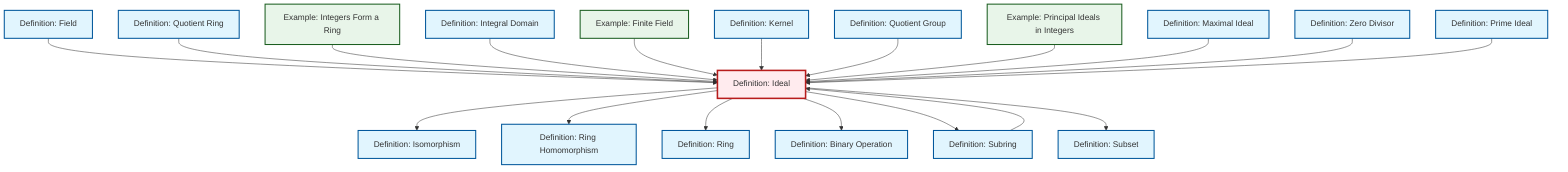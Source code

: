 graph TD
    classDef definition fill:#e1f5fe,stroke:#01579b,stroke-width:2px
    classDef theorem fill:#f3e5f5,stroke:#4a148c,stroke-width:2px
    classDef axiom fill:#fff3e0,stroke:#e65100,stroke-width:2px
    classDef example fill:#e8f5e9,stroke:#1b5e20,stroke-width:2px
    classDef current fill:#ffebee,stroke:#b71c1c,stroke-width:3px
    ex-integers-ring["Example: Integers Form a Ring"]:::example
    def-kernel["Definition: Kernel"]:::definition
    def-field["Definition: Field"]:::definition
    def-ring-homomorphism["Definition: Ring Homomorphism"]:::definition
    def-ring["Definition: Ring"]:::definition
    def-subring["Definition: Subring"]:::definition
    def-isomorphism["Definition: Isomorphism"]:::definition
    def-binary-operation["Definition: Binary Operation"]:::definition
    def-subset["Definition: Subset"]:::definition
    def-maximal-ideal["Definition: Maximal Ideal"]:::definition
    ex-principal-ideal["Example: Principal Ideals in Integers"]:::example
    ex-finite-field["Example: Finite Field"]:::example
    def-prime-ideal["Definition: Prime Ideal"]:::definition
    def-quotient-group["Definition: Quotient Group"]:::definition
    def-quotient-ring["Definition: Quotient Ring"]:::definition
    def-integral-domain["Definition: Integral Domain"]:::definition
    def-ideal["Definition: Ideal"]:::definition
    def-zero-divisor["Definition: Zero Divisor"]:::definition
    def-field --> def-ideal
    def-quotient-ring --> def-ideal
    ex-integers-ring --> def-ideal
    def-ideal --> def-isomorphism
    def-integral-domain --> def-ideal
    def-ideal --> def-ring-homomorphism
    ex-finite-field --> def-ideal
    def-kernel --> def-ideal
    def-subring --> def-ideal
    def-ideal --> def-ring
    def-quotient-group --> def-ideal
    ex-principal-ideal --> def-ideal
    def-ideal --> def-binary-operation
    def-maximal-ideal --> def-ideal
    def-zero-divisor --> def-ideal
    def-ideal --> def-subring
    def-ideal --> def-subset
    def-prime-ideal --> def-ideal
    class def-ideal current